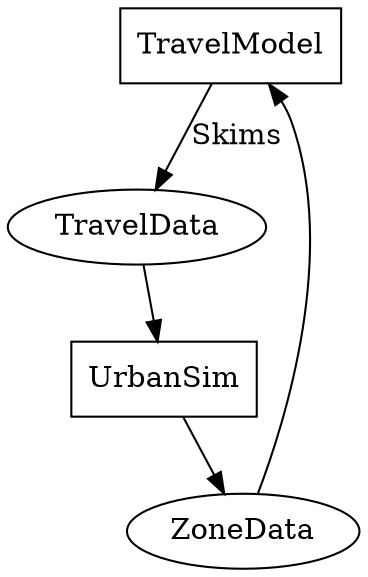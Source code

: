 digraph untitled
	{
		TravelModel [shape = rectangle];
		UrbanSim [shape = rectangle];
		TravelModel -> TravelData [label = Skims];
		TravelData -> UrbanSim;
		UrbanSim -> ZoneData ;
		ZoneData -> TravelModel;
		
	}
